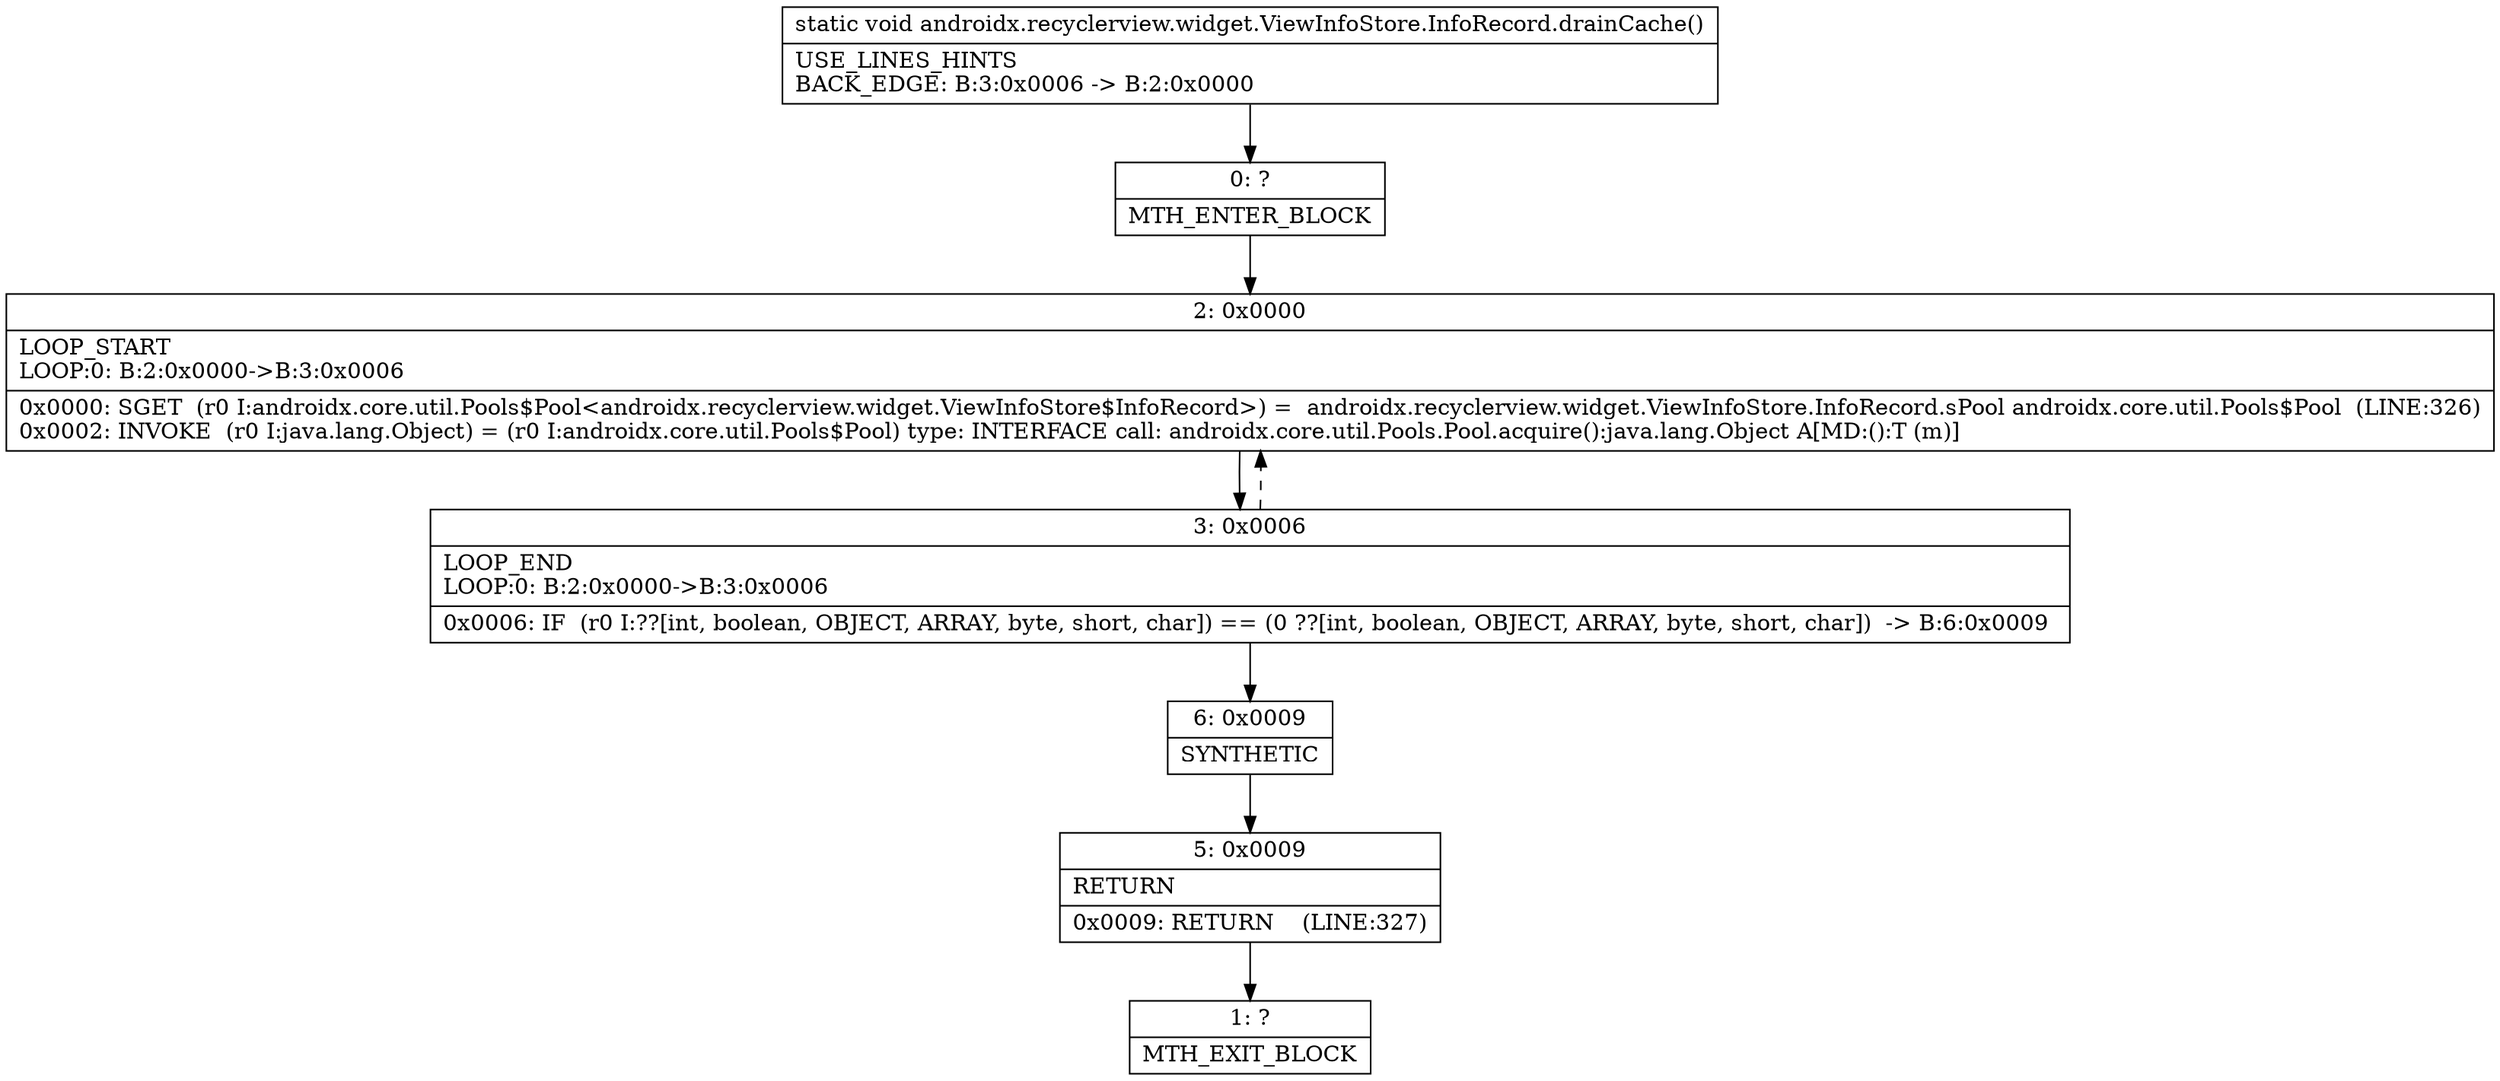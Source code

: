 digraph "CFG forandroidx.recyclerview.widget.ViewInfoStore.InfoRecord.drainCache()V" {
Node_0 [shape=record,label="{0\:\ ?|MTH_ENTER_BLOCK\l}"];
Node_2 [shape=record,label="{2\:\ 0x0000|LOOP_START\lLOOP:0: B:2:0x0000\-\>B:3:0x0006\l|0x0000: SGET  (r0 I:androidx.core.util.Pools$Pool\<androidx.recyclerview.widget.ViewInfoStore$InfoRecord\>) =  androidx.recyclerview.widget.ViewInfoStore.InfoRecord.sPool androidx.core.util.Pools$Pool  (LINE:326)\l0x0002: INVOKE  (r0 I:java.lang.Object) = (r0 I:androidx.core.util.Pools$Pool) type: INTERFACE call: androidx.core.util.Pools.Pool.acquire():java.lang.Object A[MD:():T (m)]\l}"];
Node_3 [shape=record,label="{3\:\ 0x0006|LOOP_END\lLOOP:0: B:2:0x0000\-\>B:3:0x0006\l|0x0006: IF  (r0 I:??[int, boolean, OBJECT, ARRAY, byte, short, char]) == (0 ??[int, boolean, OBJECT, ARRAY, byte, short, char])  \-\> B:6:0x0009 \l}"];
Node_6 [shape=record,label="{6\:\ 0x0009|SYNTHETIC\l}"];
Node_5 [shape=record,label="{5\:\ 0x0009|RETURN\l|0x0009: RETURN    (LINE:327)\l}"];
Node_1 [shape=record,label="{1\:\ ?|MTH_EXIT_BLOCK\l}"];
MethodNode[shape=record,label="{static void androidx.recyclerview.widget.ViewInfoStore.InfoRecord.drainCache()  | USE_LINES_HINTS\lBACK_EDGE: B:3:0x0006 \-\> B:2:0x0000\l}"];
MethodNode -> Node_0;Node_0 -> Node_2;
Node_2 -> Node_3;
Node_3 -> Node_2[style=dashed];
Node_3 -> Node_6;
Node_6 -> Node_5;
Node_5 -> Node_1;
}


